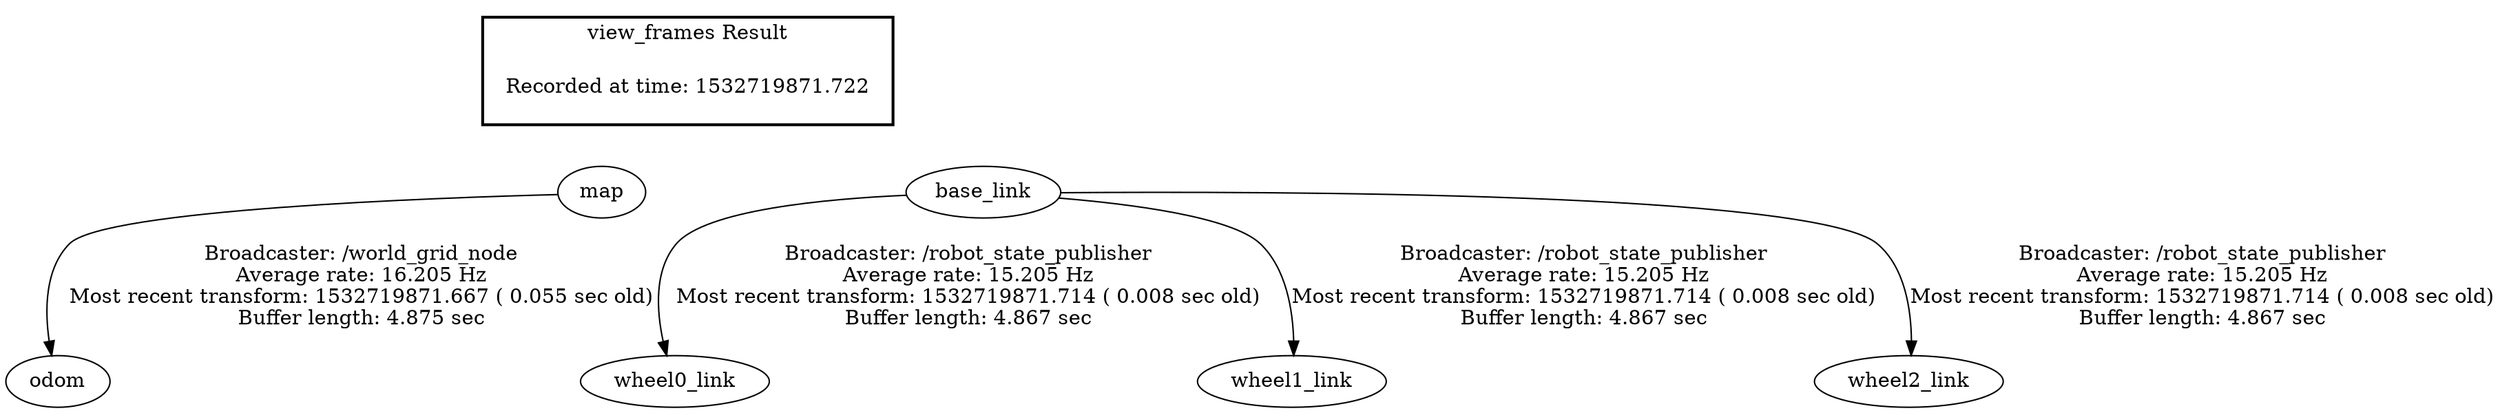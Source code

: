 digraph G {
"map" -> "odom"[label="Broadcaster: /world_grid_node\nAverage rate: 16.205 Hz\nMost recent transform: 1532719871.667 ( 0.055 sec old)\nBuffer length: 4.875 sec\n"];
"base_link" -> "wheel0_link"[label="Broadcaster: /robot_state_publisher\nAverage rate: 15.205 Hz\nMost recent transform: 1532719871.714 ( 0.008 sec old)\nBuffer length: 4.867 sec\n"];
"base_link" -> "wheel1_link"[label="Broadcaster: /robot_state_publisher\nAverage rate: 15.205 Hz\nMost recent transform: 1532719871.714 ( 0.008 sec old)\nBuffer length: 4.867 sec\n"];
"base_link" -> "wheel2_link"[label="Broadcaster: /robot_state_publisher\nAverage rate: 15.205 Hz\nMost recent transform: 1532719871.714 ( 0.008 sec old)\nBuffer length: 4.867 sec\n"];
edge [style=invis];
 subgraph cluster_legend { style=bold; color=black; label ="view_frames Result";
"Recorded at time: 1532719871.722"[ shape=plaintext ] ;
 }->"map";
edge [style=invis];
 subgraph cluster_legend { style=bold; color=black; label ="view_frames Result";
"Recorded at time: 1532719871.722"[ shape=plaintext ] ;
 }->"base_link";
}